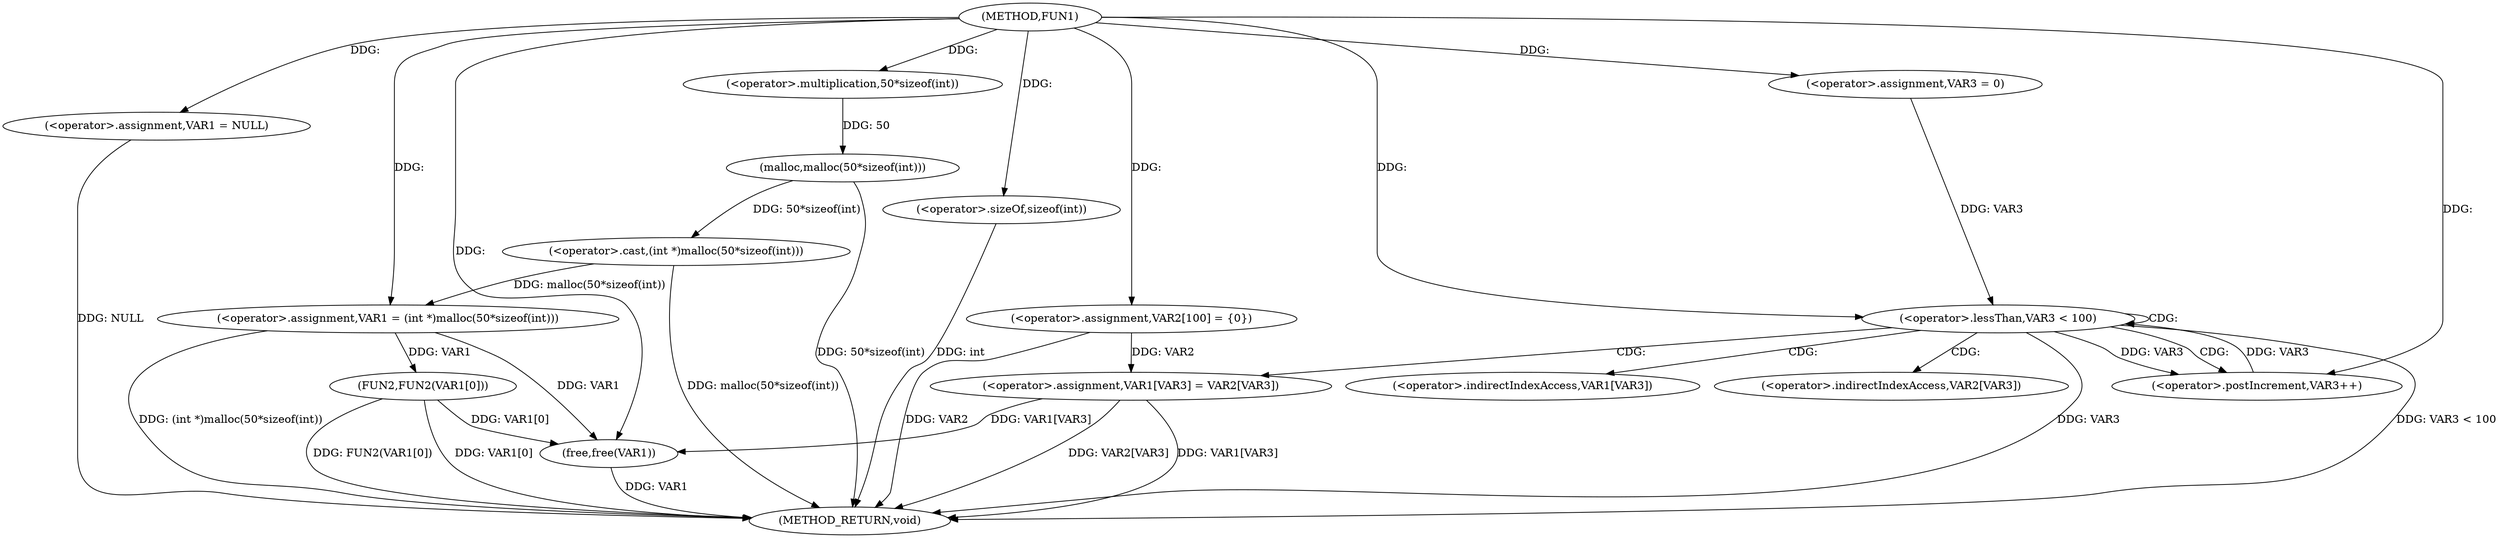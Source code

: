 digraph FUN1 {  
"1000100" [label = "(METHOD,FUN1)" ]
"1000146" [label = "(METHOD_RETURN,void)" ]
"1000103" [label = "(<operator>.assignment,VAR1 = NULL)" ]
"1000108" [label = "(<operator>.assignment,VAR1 = (int *)malloc(50*sizeof(int)))" ]
"1000110" [label = "(<operator>.cast,(int *)malloc(50*sizeof(int)))" ]
"1000112" [label = "(malloc,malloc(50*sizeof(int)))" ]
"1000113" [label = "(<operator>.multiplication,50*sizeof(int))" ]
"1000115" [label = "(<operator>.sizeOf,sizeof(int))" ]
"1000119" [label = "(<operator>.assignment,VAR2[100] = {0})" ]
"1000124" [label = "(<operator>.assignment,VAR3 = 0)" ]
"1000127" [label = "(<operator>.lessThan,VAR3 < 100)" ]
"1000130" [label = "(<operator>.postIncrement,VAR3++)" ]
"1000133" [label = "(<operator>.assignment,VAR1[VAR3] = VAR2[VAR3])" ]
"1000140" [label = "(FUN2,FUN2(VAR1[0]))" ]
"1000144" [label = "(free,free(VAR1))" ]
"1000134" [label = "(<operator>.indirectIndexAccess,VAR1[VAR3])" ]
"1000137" [label = "(<operator>.indirectIndexAccess,VAR2[VAR3])" ]
  "1000103" -> "1000146"  [ label = "DDG: NULL"] 
  "1000140" -> "1000146"  [ label = "DDG: VAR1[0]"] 
  "1000140" -> "1000146"  [ label = "DDG: FUN2(VAR1[0])"] 
  "1000127" -> "1000146"  [ label = "DDG: VAR3 < 100"] 
  "1000144" -> "1000146"  [ label = "DDG: VAR1"] 
  "1000127" -> "1000146"  [ label = "DDG: VAR3"] 
  "1000115" -> "1000146"  [ label = "DDG: int"] 
  "1000133" -> "1000146"  [ label = "DDG: VAR2[VAR3]"] 
  "1000133" -> "1000146"  [ label = "DDG: VAR1[VAR3]"] 
  "1000110" -> "1000146"  [ label = "DDG: malloc(50*sizeof(int))"] 
  "1000112" -> "1000146"  [ label = "DDG: 50*sizeof(int)"] 
  "1000108" -> "1000146"  [ label = "DDG: (int *)malloc(50*sizeof(int))"] 
  "1000119" -> "1000146"  [ label = "DDG: VAR2"] 
  "1000100" -> "1000103"  [ label = "DDG: "] 
  "1000110" -> "1000108"  [ label = "DDG: malloc(50*sizeof(int))"] 
  "1000100" -> "1000108"  [ label = "DDG: "] 
  "1000112" -> "1000110"  [ label = "DDG: 50*sizeof(int)"] 
  "1000113" -> "1000112"  [ label = "DDG: 50"] 
  "1000100" -> "1000113"  [ label = "DDG: "] 
  "1000100" -> "1000115"  [ label = "DDG: "] 
  "1000100" -> "1000119"  [ label = "DDG: "] 
  "1000100" -> "1000124"  [ label = "DDG: "] 
  "1000124" -> "1000127"  [ label = "DDG: VAR3"] 
  "1000130" -> "1000127"  [ label = "DDG: VAR3"] 
  "1000100" -> "1000127"  [ label = "DDG: "] 
  "1000127" -> "1000130"  [ label = "DDG: VAR3"] 
  "1000100" -> "1000130"  [ label = "DDG: "] 
  "1000119" -> "1000133"  [ label = "DDG: VAR2"] 
  "1000108" -> "1000140"  [ label = "DDG: VAR1"] 
  "1000140" -> "1000144"  [ label = "DDG: VAR1[0]"] 
  "1000133" -> "1000144"  [ label = "DDG: VAR1[VAR3]"] 
  "1000108" -> "1000144"  [ label = "DDG: VAR1"] 
  "1000100" -> "1000144"  [ label = "DDG: "] 
  "1000127" -> "1000137"  [ label = "CDG: "] 
  "1000127" -> "1000130"  [ label = "CDG: "] 
  "1000127" -> "1000133"  [ label = "CDG: "] 
  "1000127" -> "1000127"  [ label = "CDG: "] 
  "1000127" -> "1000134"  [ label = "CDG: "] 
}
